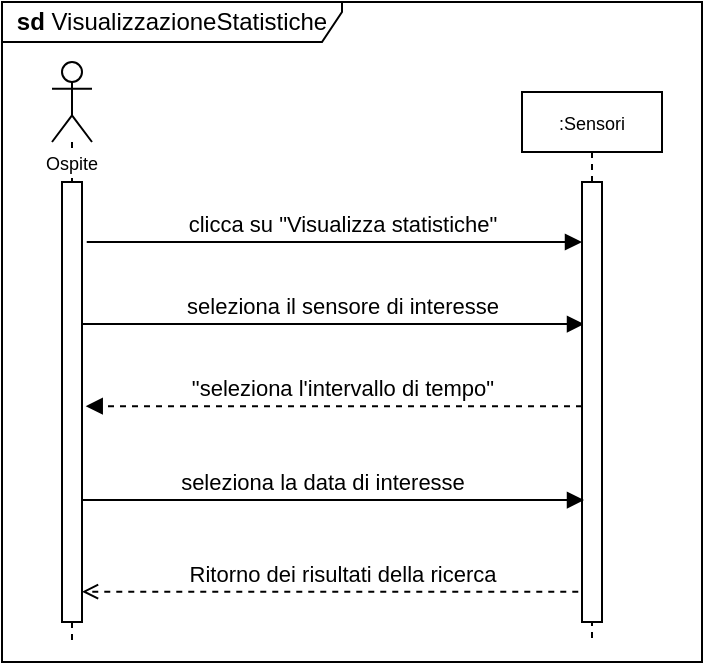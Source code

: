 <mxfile version="13.9.9" type="device"><diagram name="Page-1" id="13e1069c-82ec-6db2-03f1-153e76fe0fe0"><mxGraphModel dx="2186" dy="1656" grid="1" gridSize="10" guides="1" tooltips="1" connect="1" arrows="1" fold="1" page="1" pageScale="1" pageWidth="1100" pageHeight="850" background="#ffffff" math="0" shadow="0"><root><mxCell id="0"/><mxCell id="1" parent="0"/><mxCell id="s-savlb78fCAw5KVsxhs-9" value="&lt;b&gt;sd&lt;/b&gt; VisualizzazioneStatistiche" style="shape=umlFrame;whiteSpace=wrap;html=1;width=170;height=20;" parent="1" vertex="1"><mxGeometry x="-1030" y="-780" width="350" height="330" as="geometry"/></mxCell><mxCell id="FEFL5OftLrBgoo5TbWUH-2" value="" style="shape=umlLifeline;participant=umlActor;perimeter=lifelinePerimeter;whiteSpace=wrap;html=1;container=1;collapsible=0;recursiveResize=0;verticalAlign=top;spacingTop=36;outlineConnect=0;" parent="1" vertex="1"><mxGeometry x="-1005" y="-750" width="20" height="290" as="geometry"/></mxCell><mxCell id="FEFL5OftLrBgoo5TbWUH-3" value="" style="html=1;points=[];perimeter=orthogonalPerimeter;" parent="FEFL5OftLrBgoo5TbWUH-2" vertex="1"><mxGeometry x="5" y="60" width="10" height="220" as="geometry"/></mxCell><mxCell id="FEFL5OftLrBgoo5TbWUH-4" value="&lt;font style=&quot;font-size: 9px&quot;&gt;:Sensori&lt;/font&gt;" style="shape=umlLifeline;perimeter=lifelinePerimeter;whiteSpace=wrap;html=1;container=1;collapsible=0;recursiveResize=0;outlineConnect=0;size=30;" parent="1" vertex="1"><mxGeometry x="-770" y="-735" width="70" height="275" as="geometry"/></mxCell><mxCell id="FEFL5OftLrBgoo5TbWUH-5" value="&lt;font style=&quot;font-size: 11px&quot;&gt;seleziona il sensore di interesse&lt;/font&gt;" style="html=1;verticalAlign=bottom;endArrow=block;startSize=8;entryX=0.1;entryY=0.323;entryDx=0;entryDy=0;entryPerimeter=0;" parent="1" target="FEFL5OftLrBgoo5TbWUH-8" edge="1"><mxGeometry x="0.036" width="80" relative="1" as="geometry"><mxPoint x="-990" y="-619" as="sourcePoint"/><mxPoint x="-870" y="-621" as="targetPoint"/><mxPoint as="offset"/></mxGeometry></mxCell><mxCell id="FEFL5OftLrBgoo5TbWUH-6" value="&lt;font style=&quot;font-size: 11px&quot;&gt;Ritorno dei risultati della ricerca&lt;/font&gt;" style="html=1;verticalAlign=bottom;endArrow=open;dashed=1;endSize=6;exitX=-0.186;exitY=0.931;exitDx=0;exitDy=0;exitPerimeter=0;startSize=8;" parent="1" source="FEFL5OftLrBgoo5TbWUH-8" target="FEFL5OftLrBgoo5TbWUH-3" edge="1"><mxGeometry x="-0.048" relative="1" as="geometry"><mxPoint x="-750" y="-541" as="sourcePoint"/><mxPoint x="-990" y="-550" as="targetPoint"/><mxPoint as="offset"/></mxGeometry></mxCell><mxCell id="FEFL5OftLrBgoo5TbWUH-7" value="&lt;font style=&quot;font-size: 9px&quot;&gt;Ospite&lt;/font&gt;" style="text;html=1;strokeColor=none;fillColor=none;align=center;verticalAlign=middle;whiteSpace=wrap;rounded=0;labelBackgroundColor=#ffffff;" parent="1" vertex="1"><mxGeometry x="-1015" y="-710" width="40" height="20" as="geometry"/></mxCell><mxCell id="FEFL5OftLrBgoo5TbWUH-8" value="" style="html=1;points=[];perimeter=orthogonalPerimeter;" parent="1" vertex="1"><mxGeometry x="-740" y="-690" width="10" height="220" as="geometry"/></mxCell><mxCell id="FEFL5OftLrBgoo5TbWUH-9" value="clicca su &quot;Visualizza statistiche&quot;" style="html=1;verticalAlign=bottom;endArrow=block;entryX=0.003;entryY=0.588;entryDx=0;entryDy=0;entryPerimeter=0;exitX=1.24;exitY=0.588;exitDx=0;exitDy=0;exitPerimeter=0;startSize=8;" parent="1" edge="1"><mxGeometry x="0.031" width="80" relative="1" as="geometry"><mxPoint x="-987.63" y="-660" as="sourcePoint"/><mxPoint x="-740" y="-660" as="targetPoint"/><mxPoint as="offset"/></mxGeometry></mxCell><mxCell id="FEFL5OftLrBgoo5TbWUH-10" value="&lt;font style=&quot;font-size: 11px&quot;&gt;seleziona la data di interesse&lt;/font&gt;" style="html=1;verticalAlign=bottom;endArrow=block;startSize=8;entryX=0.1;entryY=0.723;entryDx=0;entryDy=0;entryPerimeter=0;" parent="1" source="FEFL5OftLrBgoo5TbWUH-3" target="FEFL5OftLrBgoo5TbWUH-8" edge="1"><mxGeometry x="-0.044" width="80" relative="1" as="geometry"><mxPoint x="-989" y="-564.1" as="sourcePoint"/><mxPoint x="-741" y="-565" as="targetPoint"/><mxPoint as="offset"/></mxGeometry></mxCell><mxCell id="FEFL5OftLrBgoo5TbWUH-11" value="&lt;font style=&quot;font-size: 11px&quot;&gt;&quot;seleziona l'intervallo di tempo&quot;&lt;/font&gt;" style="html=1;verticalAlign=bottom;endArrow=block;dashed=1;endSize=6;exitX=-0.186;exitY=0.931;exitDx=0;exitDy=0;exitPerimeter=0;startSize=8;endFill=1;" parent="1" edge="1"><mxGeometry x="-0.033" relative="1" as="geometry"><mxPoint x="-740" y="-577.92" as="sourcePoint"/><mxPoint x="-988.14" y="-577.92" as="targetPoint"/><mxPoint as="offset"/></mxGeometry></mxCell></root></mxGraphModel></diagram></mxfile>